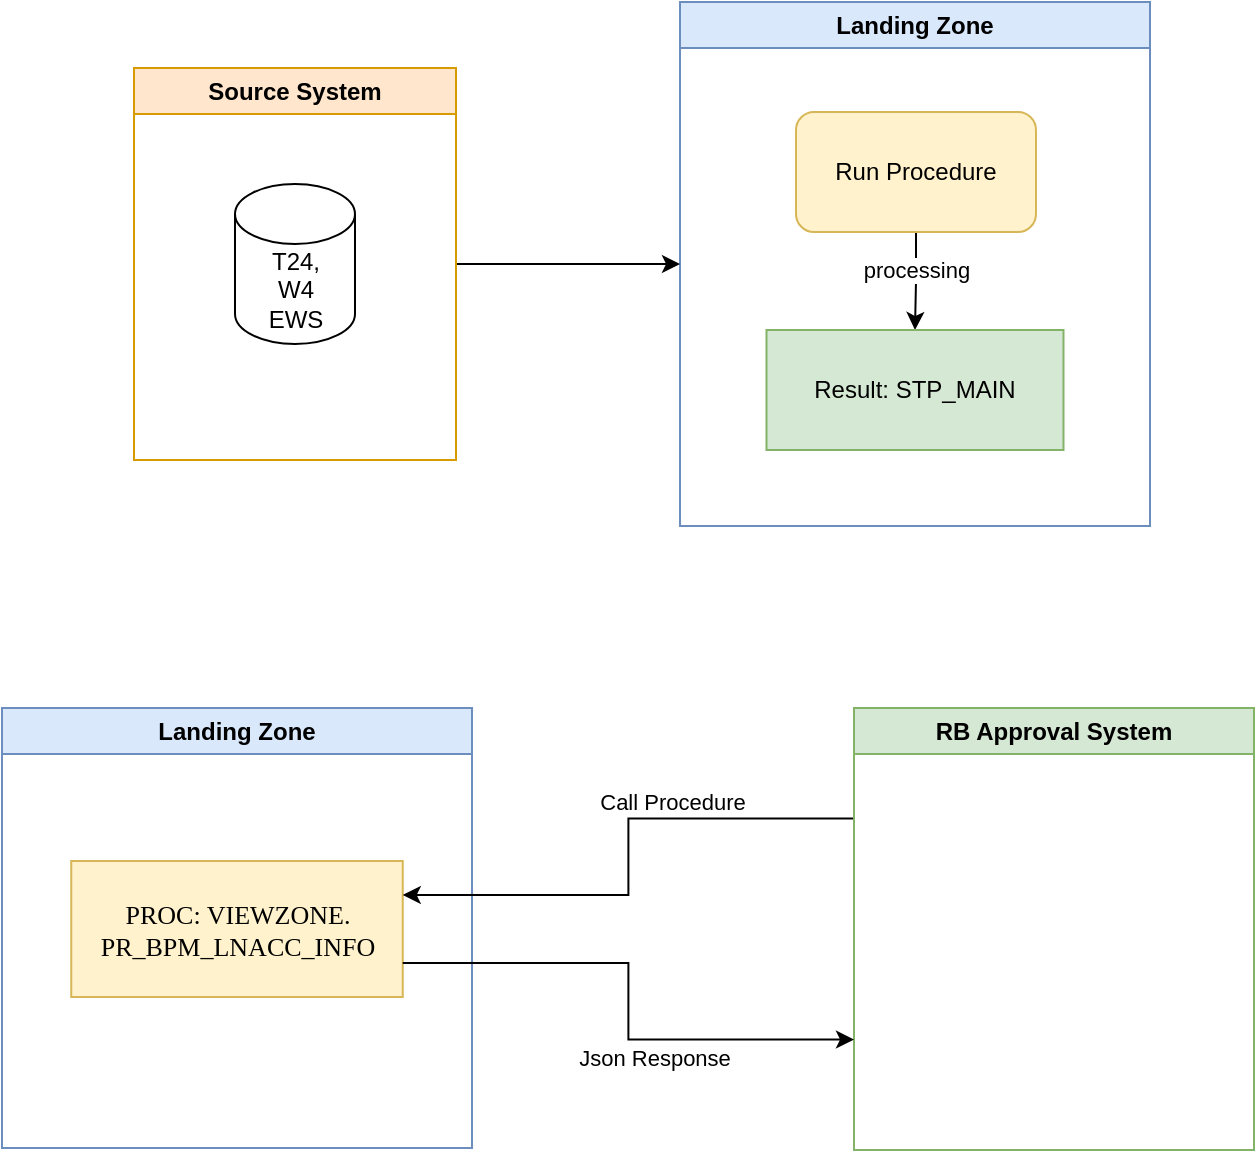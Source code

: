 <mxfile version="24.9.1">
  <diagram name="Page-1" id="e7e014a7-5840-1c2e-5031-d8a46d1fe8dd">
    <mxGraphModel dx="1562" dy="818" grid="0" gridSize="10" guides="1" tooltips="1" connect="1" arrows="1" fold="1" page="1" pageScale="1" pageWidth="1169" pageHeight="826" background="none" math="0" shadow="0">
      <root>
        <mxCell id="0" />
        <mxCell id="1" parent="0" />
        <mxCell id="aIglOkuosVMDsxWIaqB6-41" value="Landing Zone" style="swimlane;whiteSpace=wrap;html=1;fillColor=#dae8fc;strokeColor=#6c8ebf;" parent="1" vertex="1">
          <mxGeometry x="533" y="159" width="235" height="262" as="geometry" />
        </mxCell>
        <mxCell id="rdCA3PwaNmoLZC2goT2M-3" style="edgeStyle=orthogonalEdgeStyle;rounded=0;orthogonalLoop=1;jettySize=auto;html=1;exitX=0.5;exitY=1;exitDx=0;exitDy=0;entryX=0.5;entryY=0;entryDx=0;entryDy=0;" parent="aIglOkuosVMDsxWIaqB6-41" source="rdCA3PwaNmoLZC2goT2M-1" target="rdCA3PwaNmoLZC2goT2M-2" edge="1">
          <mxGeometry relative="1" as="geometry" />
        </mxCell>
        <mxCell id="rdCA3PwaNmoLZC2goT2M-4" value="processing" style="edgeLabel;html=1;align=center;verticalAlign=middle;resizable=0;points=[];" parent="rdCA3PwaNmoLZC2goT2M-3" vertex="1" connectable="0">
          <mxGeometry x="-0.257" relative="1" as="geometry">
            <mxPoint as="offset" />
          </mxGeometry>
        </mxCell>
        <mxCell id="rdCA3PwaNmoLZC2goT2M-1" value="Run Procedure" style="rounded=1;whiteSpace=wrap;html=1;fillColor=#fff2cc;strokeColor=#d6b656;" parent="aIglOkuosVMDsxWIaqB6-41" vertex="1">
          <mxGeometry x="58" y="55" width="120" height="60" as="geometry" />
        </mxCell>
        <mxCell id="rdCA3PwaNmoLZC2goT2M-2" value="Result: STP_MAIN" style="rounded=0;whiteSpace=wrap;html=1;fillColor=#d5e8d4;strokeColor=#82b366;" parent="aIglOkuosVMDsxWIaqB6-41" vertex="1">
          <mxGeometry x="43.25" y="164" width="148.5" height="60" as="geometry" />
        </mxCell>
        <mxCell id="aIglOkuosVMDsxWIaqB6-45" style="edgeStyle=orthogonalEdgeStyle;rounded=0;orthogonalLoop=1;jettySize=auto;html=1;exitX=1;exitY=0.5;exitDx=0;exitDy=0;entryX=0;entryY=0.5;entryDx=0;entryDy=0;" parent="1" source="aIglOkuosVMDsxWIaqB6-44" target="aIglOkuosVMDsxWIaqB6-41" edge="1">
          <mxGeometry relative="1" as="geometry" />
        </mxCell>
        <mxCell id="aIglOkuosVMDsxWIaqB6-44" value="Source System" style="swimlane;whiteSpace=wrap;html=1;fillColor=#ffe6cc;strokeColor=#d79b00;" parent="1" vertex="1">
          <mxGeometry x="260" y="192" width="161" height="196" as="geometry" />
        </mxCell>
        <mxCell id="rdCA3PwaNmoLZC2goT2M-5" value="T24,&lt;br&gt;W4&lt;br&gt;EWS" style="shape=cylinder3;whiteSpace=wrap;html=1;boundedLbl=1;backgroundOutline=1;size=15;" parent="aIglOkuosVMDsxWIaqB6-44" vertex="1">
          <mxGeometry x="50.5" y="58" width="60" height="80" as="geometry" />
        </mxCell>
        <mxCell id="4N-mkqKZS08hgUV7qzOm-1" value="Landing Zone" style="swimlane;whiteSpace=wrap;html=1;fillColor=#dae8fc;strokeColor=#6c8ebf;" vertex="1" parent="1">
          <mxGeometry x="194" y="512" width="235" height="220" as="geometry" />
        </mxCell>
        <mxCell id="4N-mkqKZS08hgUV7qzOm-5" value="&lt;span style=&quot;font-family: &amp;quot;Times New Roman&amp;quot;, serif;&quot;&gt;&lt;font style=&quot;font-size: 13px;&quot;&gt;PROC: VIEWZONE.&lt;br&gt;PR_BPM_LNACC_INFO&lt;/font&gt;&lt;/span&gt;" style="rounded=0;whiteSpace=wrap;html=1;fillColor=#fff2cc;strokeColor=#d6b656;" vertex="1" parent="4N-mkqKZS08hgUV7qzOm-1">
          <mxGeometry x="34.62" y="76.5" width="165.75" height="68" as="geometry" />
        </mxCell>
        <mxCell id="4N-mkqKZS08hgUV7qzOm-8" style="edgeStyle=orthogonalEdgeStyle;rounded=0;orthogonalLoop=1;jettySize=auto;html=1;exitX=0;exitY=0.25;exitDx=0;exitDy=0;entryX=1;entryY=0.25;entryDx=0;entryDy=0;" edge="1" parent="1" source="4N-mkqKZS08hgUV7qzOm-7" target="4N-mkqKZS08hgUV7qzOm-5">
          <mxGeometry relative="1" as="geometry" />
        </mxCell>
        <mxCell id="4N-mkqKZS08hgUV7qzOm-9" value="Call Procedure" style="edgeLabel;html=1;align=center;verticalAlign=middle;resizable=0;points=[];" vertex="1" connectable="0" parent="4N-mkqKZS08hgUV7qzOm-8">
          <mxGeometry x="-0.339" y="1" relative="1" as="geometry">
            <mxPoint x="-4" y="-10" as="offset" />
          </mxGeometry>
        </mxCell>
        <mxCell id="4N-mkqKZS08hgUV7qzOm-7" value="RB Approval System" style="swimlane;whiteSpace=wrap;html=1;fillColor=#d5e8d4;strokeColor=#82b366;" vertex="1" parent="1">
          <mxGeometry x="620" y="512" width="200" height="221" as="geometry" />
        </mxCell>
        <mxCell id="4N-mkqKZS08hgUV7qzOm-10" style="edgeStyle=orthogonalEdgeStyle;rounded=0;orthogonalLoop=1;jettySize=auto;html=1;exitX=1;exitY=0.75;exitDx=0;exitDy=0;entryX=0;entryY=0.75;entryDx=0;entryDy=0;" edge="1" parent="1" source="4N-mkqKZS08hgUV7qzOm-5" target="4N-mkqKZS08hgUV7qzOm-7">
          <mxGeometry relative="1" as="geometry" />
        </mxCell>
        <mxCell id="4N-mkqKZS08hgUV7qzOm-11" value="Json Response" style="edgeLabel;html=1;align=center;verticalAlign=middle;resizable=0;points=[];" vertex="1" connectable="0" parent="4N-mkqKZS08hgUV7qzOm-10">
          <mxGeometry x="0.321" y="-4" relative="1" as="geometry">
            <mxPoint x="-11" y="5" as="offset" />
          </mxGeometry>
        </mxCell>
      </root>
    </mxGraphModel>
  </diagram>
</mxfile>
